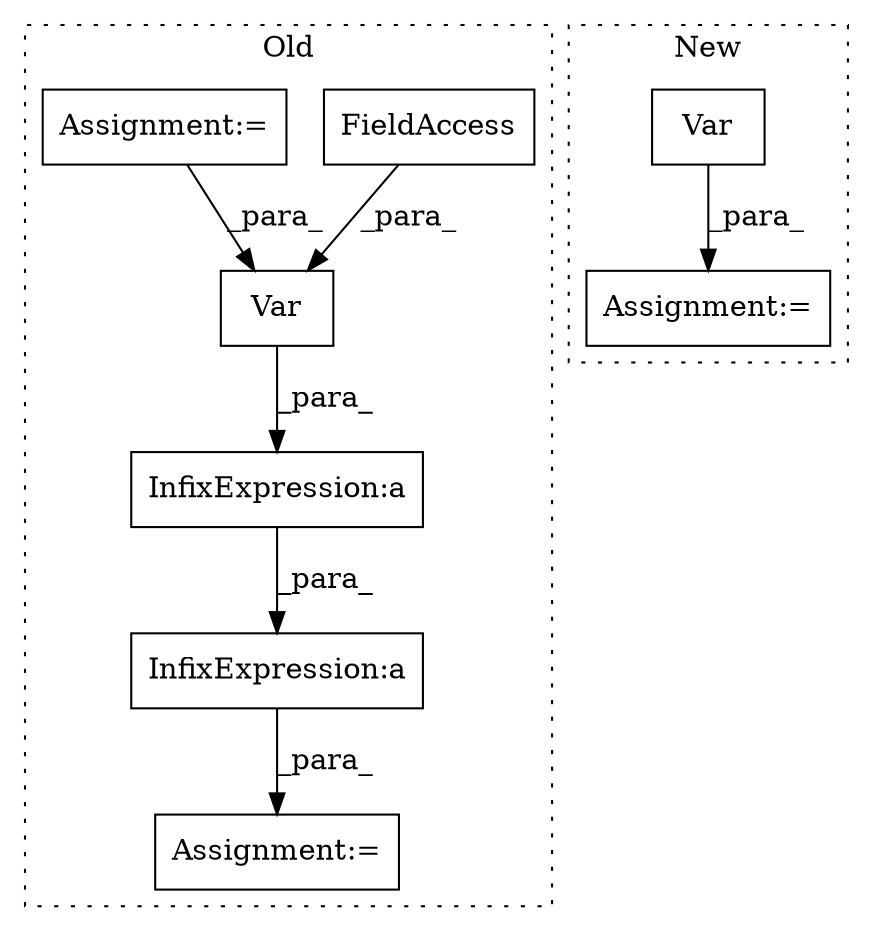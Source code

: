 digraph G {
subgraph cluster0 {
1 [label="Var" a="32" s="454,493" l="4,1" shape="box"];
4 [label="FieldAccess" a="22" s="492" l="1" shape="box"];
5 [label="InfixExpression:a" a="27" s="514" l="3" shape="box"];
6 [label="InfixExpression:a" a="27" s="521" l="3" shape="box"];
7 [label="Assignment:=" a="7" s="319" l="1" shape="box"];
8 [label="Assignment:=" a="7" s="504" l="1" shape="box"];
label = "Old";
style="dotted";
}
subgraph cluster1 {
2 [label="Var" a="32" s="401,431" l="4,1" shape="box"];
3 [label="Assignment:=" a="7" s="400" l="1" shape="box"];
label = "New";
style="dotted";
}
1 -> 5 [label="_para_"];
2 -> 3 [label="_para_"];
4 -> 1 [label="_para_"];
5 -> 6 [label="_para_"];
6 -> 8 [label="_para_"];
7 -> 1 [label="_para_"];
}